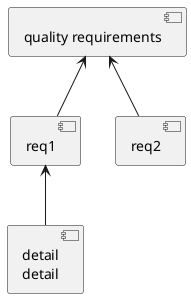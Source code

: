 @startuml
component "quality requirements" as qr
component "req1" as r1
component "req2" as r2

component d1 [
    detail
    detail
]

qr <-d- r1
qr <-d- r2

r1 <-d- d1
@enduml
